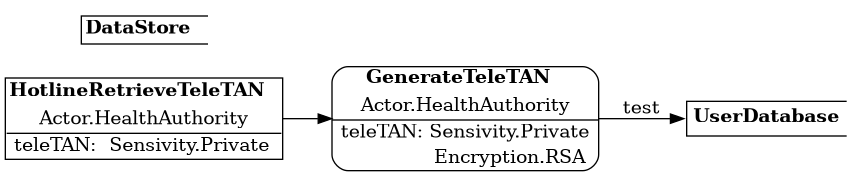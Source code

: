 @startuml
digraph dfd {
    rankdir = LR;
    "954731510" [
        shape = none;margin=0;padding=0;
        label = 
        <
            <table border="1" cellspacing="0" cellborder="1">
                <tr>
                    <td colspan="3" border="0"><b>HotlineRetrieveTeleTAN</b>  </td>
                </tr>
                <tr>
                    <td colspan="3" sides="b">Actor.HealthAuthority</td>
                </tr>
                <tr>
                    <td border="0">teleTAN:</td>
                    <td border="0">Sensivity.Private</td>
                </tr>
            </table>
        >
    ];

    "48354135278" [
        shape = Mrecord;margin=0;padding=0;
        label = 
        <
            <table border="0" cellspacing="0" cellborder="1">
                <tr>
                    <td colspan="3" border="0"><b>GenerateTeleTAN</b>  </td>
                </tr>
                <tr>
                    <td colspan="3" sides="b">Actor.HealthAuthority</td>
                </tr>
                <tr>
                    <td border="0">&nbsp;teleTAN:</td>
                    <td border="0">Sensivity.Private </td>
                </tr>
                <tr>
                    <td border="0"></td>
                    <td border="0">Encryption.RSA </td>
                </tr>
            </table>
        >
    ];

    "934483247" [
        shape=none;margin=0;padding=0;label=
        <
            <table border="0" cellborder="1" sides="tlb">
                <tr>
                    <td width="120" height="26" sides="ltb"><b>UserDatabase</b></td>
                </tr>
            </table>
        >
    ];

    "123123123" [
        shape=none;margin=0;padding=0;label=
        <
            <table border="0" cellborder="1" sides="tlb">
                <tr>
                	<td border="1" sides="ltb"><b>DataStore</b>  </td>
                </tr>
                // title end
                // characteristics end
                // variables end
            </table>
        >
    ];


    "954731510" -> "48354135278";
    "48354135278" -> "934483247" [label="test"];
}
@enduml